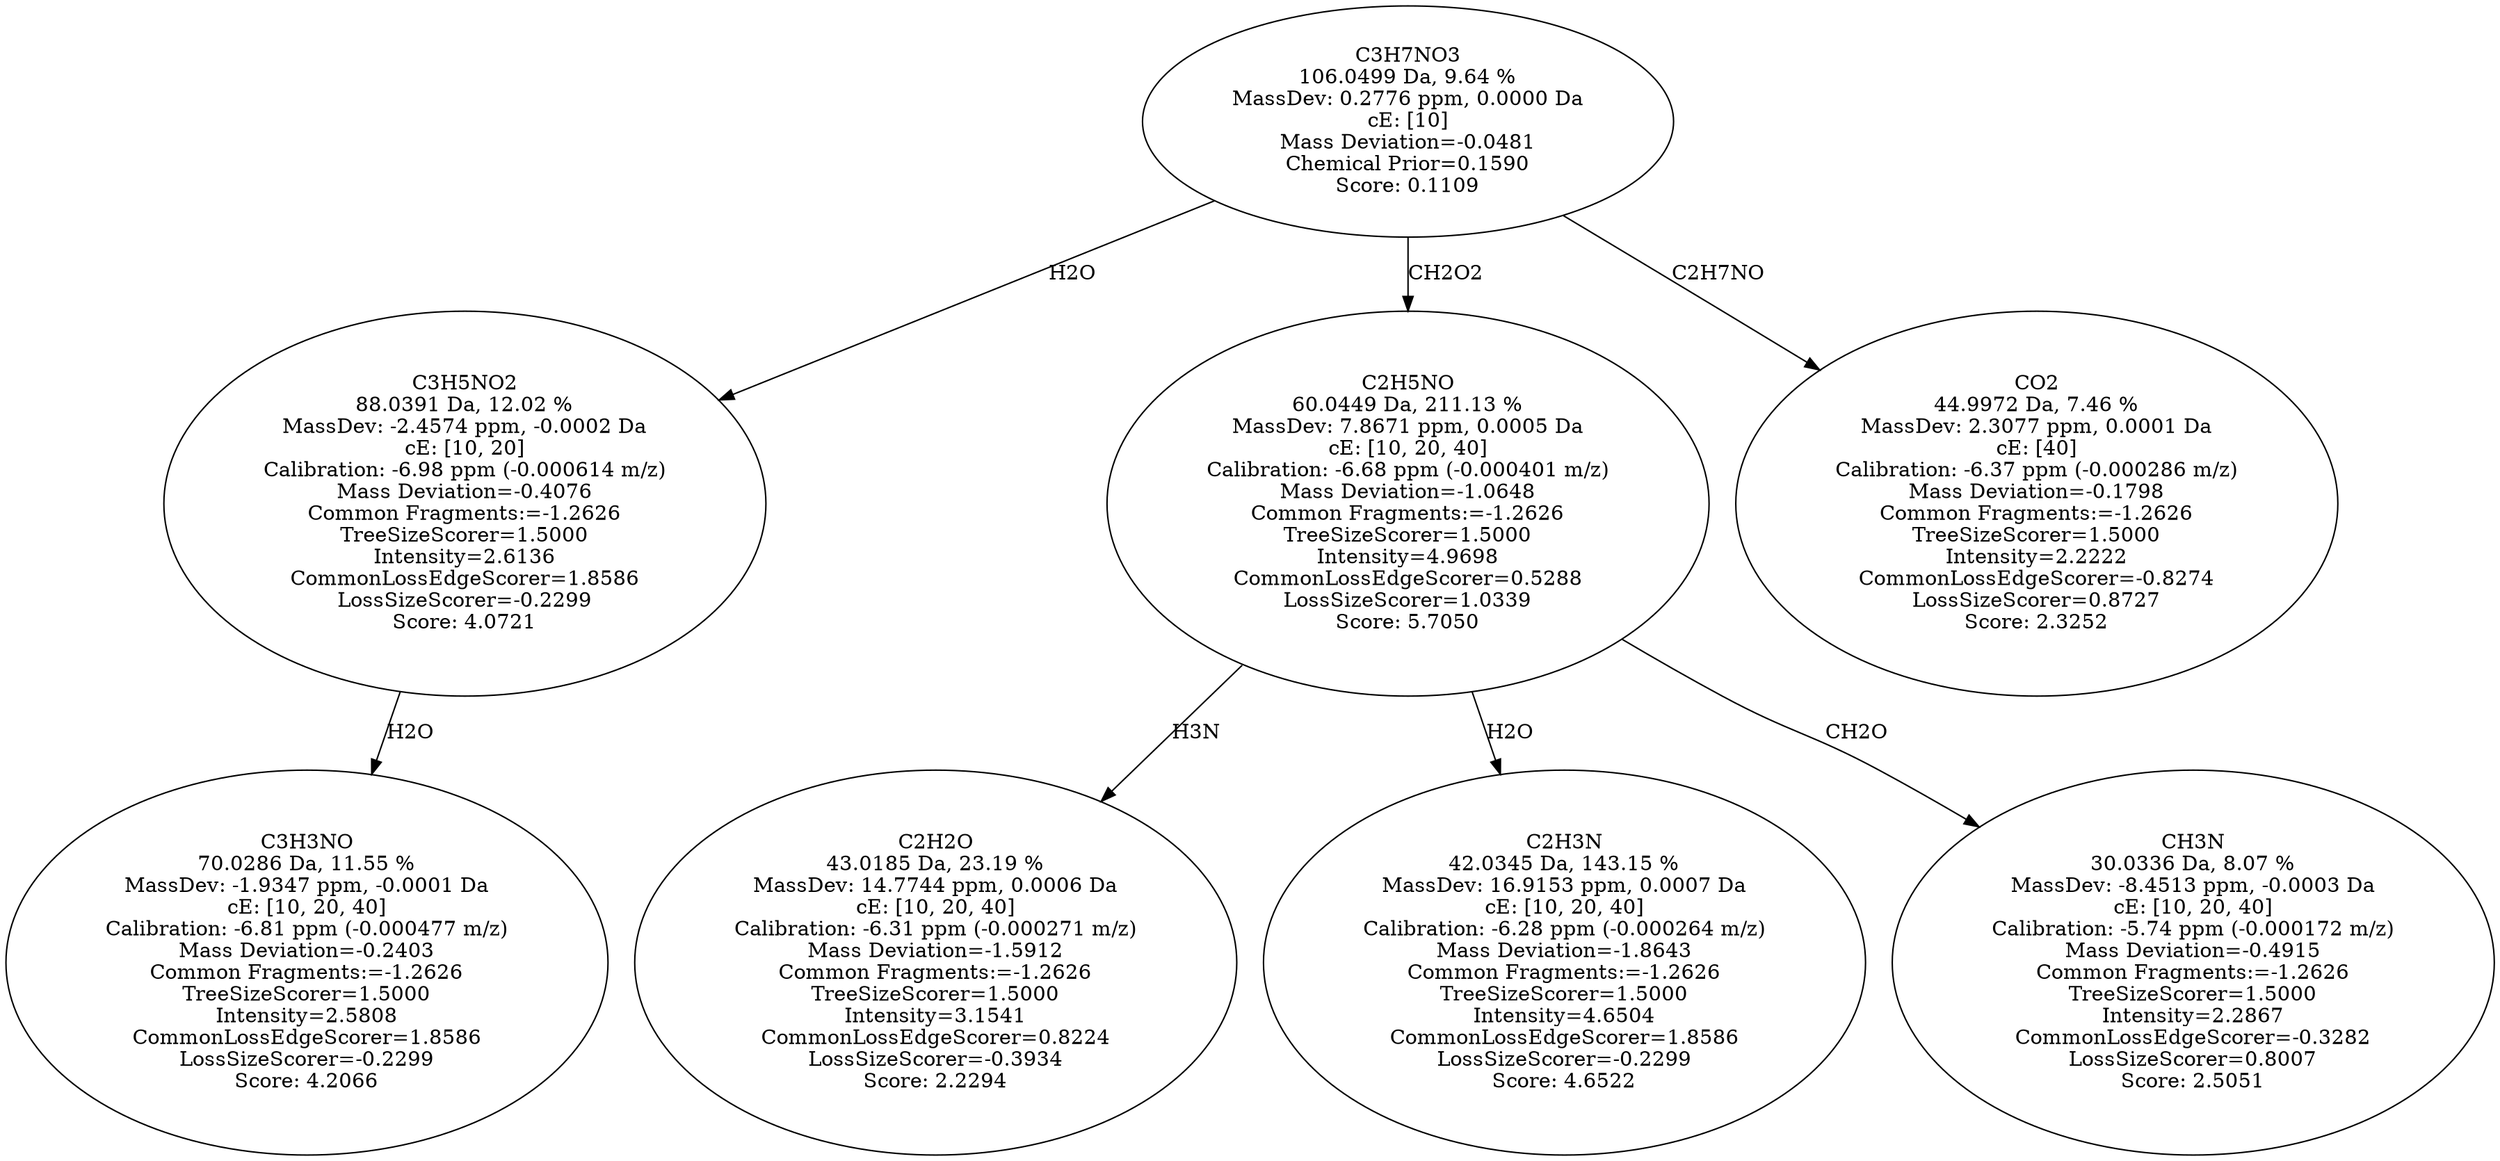 strict digraph {
v1 [label="C3H3NO\n70.0286 Da, 11.55 %\nMassDev: -1.9347 ppm, -0.0001 Da\ncE: [10, 20, 40]\nCalibration: -6.81 ppm (-0.000477 m/z)\nMass Deviation=-0.2403\nCommon Fragments:=-1.2626\nTreeSizeScorer=1.5000\nIntensity=2.5808\nCommonLossEdgeScorer=1.8586\nLossSizeScorer=-0.2299\nScore: 4.2066"];
v2 [label="C3H5NO2\n88.0391 Da, 12.02 %\nMassDev: -2.4574 ppm, -0.0002 Da\ncE: [10, 20]\nCalibration: -6.98 ppm (-0.000614 m/z)\nMass Deviation=-0.4076\nCommon Fragments:=-1.2626\nTreeSizeScorer=1.5000\nIntensity=2.6136\nCommonLossEdgeScorer=1.8586\nLossSizeScorer=-0.2299\nScore: 4.0721"];
v3 [label="C2H2O\n43.0185 Da, 23.19 %\nMassDev: 14.7744 ppm, 0.0006 Da\ncE: [10, 20, 40]\nCalibration: -6.31 ppm (-0.000271 m/z)\nMass Deviation=-1.5912\nCommon Fragments:=-1.2626\nTreeSizeScorer=1.5000\nIntensity=3.1541\nCommonLossEdgeScorer=0.8224\nLossSizeScorer=-0.3934\nScore: 2.2294"];
v4 [label="C2H3N\n42.0345 Da, 143.15 %\nMassDev: 16.9153 ppm, 0.0007 Da\ncE: [10, 20, 40]\nCalibration: -6.28 ppm (-0.000264 m/z)\nMass Deviation=-1.8643\nCommon Fragments:=-1.2626\nTreeSizeScorer=1.5000\nIntensity=4.6504\nCommonLossEdgeScorer=1.8586\nLossSizeScorer=-0.2299\nScore: 4.6522"];
v5 [label="CH3N\n30.0336 Da, 8.07 %\nMassDev: -8.4513 ppm, -0.0003 Da\ncE: [10, 20, 40]\nCalibration: -5.74 ppm (-0.000172 m/z)\nMass Deviation=-0.4915\nCommon Fragments:=-1.2626\nTreeSizeScorer=1.5000\nIntensity=2.2867\nCommonLossEdgeScorer=-0.3282\nLossSizeScorer=0.8007\nScore: 2.5051"];
v6 [label="C2H5NO\n60.0449 Da, 211.13 %\nMassDev: 7.8671 ppm, 0.0005 Da\ncE: [10, 20, 40]\nCalibration: -6.68 ppm (-0.000401 m/z)\nMass Deviation=-1.0648\nCommon Fragments:=-1.2626\nTreeSizeScorer=1.5000\nIntensity=4.9698\nCommonLossEdgeScorer=0.5288\nLossSizeScorer=1.0339\nScore: 5.7050"];
v7 [label="CO2\n44.9972 Da, 7.46 %\nMassDev: 2.3077 ppm, 0.0001 Da\ncE: [40]\nCalibration: -6.37 ppm (-0.000286 m/z)\nMass Deviation=-0.1798\nCommon Fragments:=-1.2626\nTreeSizeScorer=1.5000\nIntensity=2.2222\nCommonLossEdgeScorer=-0.8274\nLossSizeScorer=0.8727\nScore: 2.3252"];
v8 [label="C3H7NO3\n106.0499 Da, 9.64 %\nMassDev: 0.2776 ppm, 0.0000 Da\ncE: [10]\nMass Deviation=-0.0481\nChemical Prior=0.1590\nScore: 0.1109"];
v2 -> v1 [label="H2O"];
v8 -> v2 [label="H2O"];
v6 -> v3 [label="H3N"];
v6 -> v4 [label="H2O"];
v6 -> v5 [label="CH2O"];
v8 -> v6 [label="CH2O2"];
v8 -> v7 [label="C2H7NO"];
}
